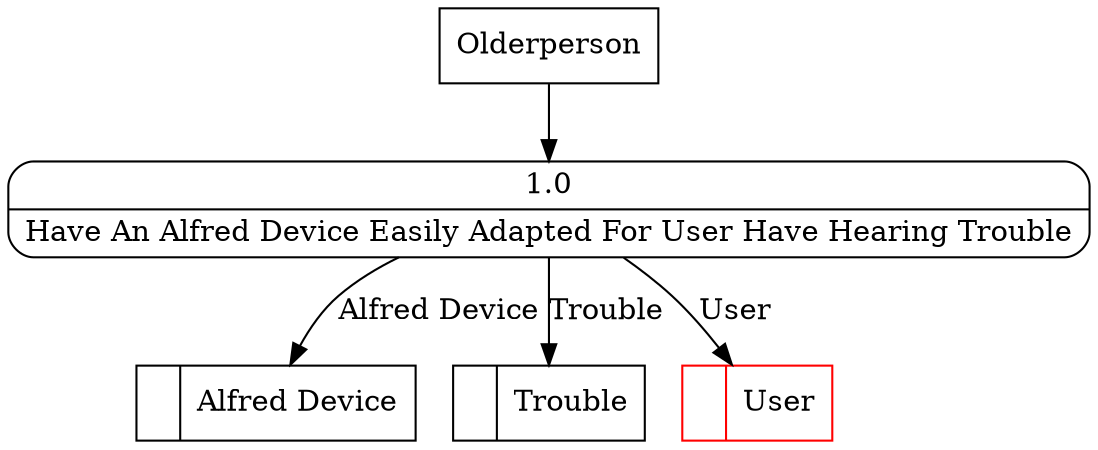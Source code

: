 digraph dfd2{ 
node[shape=record]
200 [label="<f0>  |<f1> Alfred Device " ];
201 [label="<f0>  |<f1> Trouble " ];
202 [label="<f0>  |<f1> User " color=red];
203 [label="Olderperson" shape=box];
204 [label="{<f0> 1.0|<f1> Have An Alfred Device Easily Adapted For User Have Hearing Trouble }" shape=Mrecord];
203 -> 204
204 -> 200 [label="Alfred Device"]
204 -> 202 [label="User"]
204 -> 201 [label="Trouble"]
}